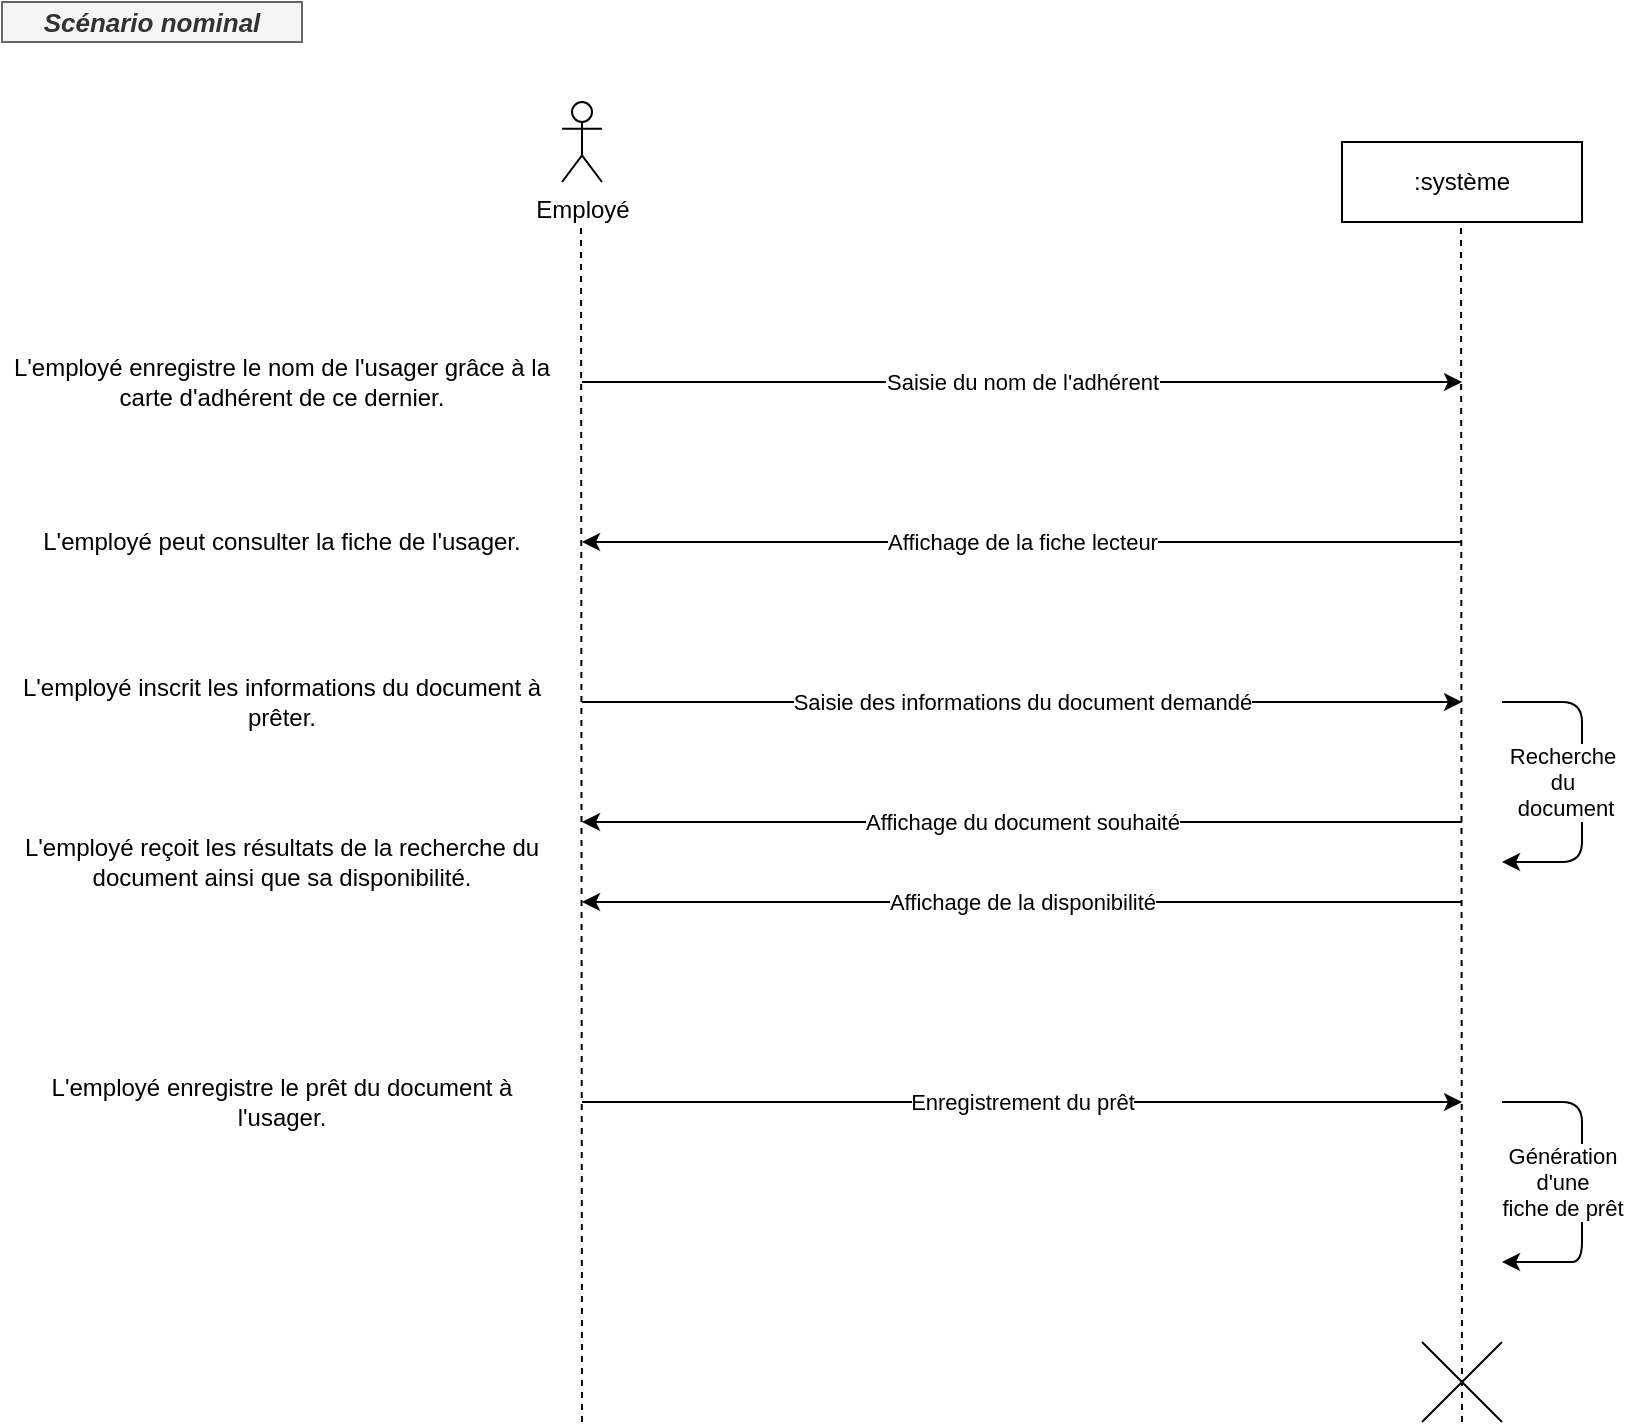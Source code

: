 <mxfile version="13.10.1" type="device"><diagram id="Wk06BDAUzBVxQ_adl68a" name="Page-1"><mxGraphModel dx="1038" dy="580" grid="1" gridSize="10" guides="1" tooltips="1" connect="1" arrows="1" fold="1" page="1" pageScale="1" pageWidth="827" pageHeight="1169" math="0" shadow="0"><root><mxCell id="0"/><mxCell id="1" parent="0"/><mxCell id="nOhBSN6hUoY-a-BvzO6--2" value=":système" style="rounded=0;whiteSpace=wrap;html=1;" parent="1" vertex="1"><mxGeometry x="680" y="80" width="120" height="40" as="geometry"/></mxCell><mxCell id="nOhBSN6hUoY-a-BvzO6--4" value="Employé" style="shape=umlActor;verticalLabelPosition=bottom;verticalAlign=top;html=1;outlineConnect=0;" parent="1" vertex="1"><mxGeometry x="290" y="60" width="20" height="40" as="geometry"/></mxCell><mxCell id="nOhBSN6hUoY-a-BvzO6--7" value="" style="endArrow=none;dashed=1;html=1;" parent="1" edge="1"><mxGeometry width="50" height="50" relative="1" as="geometry"><mxPoint x="300" y="720" as="sourcePoint"/><mxPoint x="299.5" y="120" as="targetPoint"/></mxGeometry></mxCell><mxCell id="nOhBSN6hUoY-a-BvzO6--8" value="" style="endArrow=none;dashed=1;html=1;" parent="1" edge="1"><mxGeometry width="50" height="50" relative="1" as="geometry"><mxPoint x="740" y="720" as="sourcePoint"/><mxPoint x="739.5" y="120" as="targetPoint"/></mxGeometry></mxCell><mxCell id="nOhBSN6hUoY-a-BvzO6--9" value="" style="endArrow=classic;html=1;" parent="1" edge="1"><mxGeometry width="50" height="50" relative="1" as="geometry"><mxPoint x="300" y="200" as="sourcePoint"/><mxPoint x="740" y="200" as="targetPoint"/></mxGeometry></mxCell><mxCell id="WsLy0k3Nx4II7vnIv8iJ-2" value="Saisie du nom de l'adhérent" style="edgeLabel;html=1;align=center;verticalAlign=middle;resizable=0;points=[];" vertex="1" connectable="0" parent="nOhBSN6hUoY-a-BvzO6--9"><mxGeometry x="-0.078" y="2" relative="1" as="geometry"><mxPoint x="17" y="2" as="offset"/></mxGeometry></mxCell><mxCell id="nOhBSN6hUoY-a-BvzO6--11" value="Scénario nominal" style="text;html=1;strokeColor=#666666;fillColor=#f5f5f5;align=center;verticalAlign=middle;whiteSpace=wrap;rounded=0;strokeWidth=1;fontColor=#333333;glass=0;shadow=0;fontStyle=3;fontSize=13;" parent="1" vertex="1"><mxGeometry x="10" y="10" width="150" height="20" as="geometry"/></mxCell><mxCell id="WsLy0k3Nx4II7vnIv8iJ-5" value="L'employé enregistre le nom de l'usager grâce à la carte d'adhérent de ce dernier." style="text;html=1;strokeColor=none;fillColor=none;align=center;verticalAlign=middle;whiteSpace=wrap;rounded=0;" vertex="1" parent="1"><mxGeometry x="10" y="190" width="280" height="20" as="geometry"/></mxCell><mxCell id="WsLy0k3Nx4II7vnIv8iJ-6" value="" style="endArrow=classic;html=1;" edge="1" parent="1"><mxGeometry width="50" height="50" relative="1" as="geometry"><mxPoint x="740" y="280" as="sourcePoint"/><mxPoint x="300" y="280" as="targetPoint"/></mxGeometry></mxCell><mxCell id="WsLy0k3Nx4II7vnIv8iJ-7" value="Affichage de la fiche lecteur" style="edgeLabel;html=1;align=center;verticalAlign=middle;resizable=0;points=[];" vertex="1" connectable="0" parent="WsLy0k3Nx4II7vnIv8iJ-6"><mxGeometry x="-0.078" y="2" relative="1" as="geometry"><mxPoint x="-17" y="-2" as="offset"/></mxGeometry></mxCell><mxCell id="WsLy0k3Nx4II7vnIv8iJ-8" value="L'employé peut consulter la fiche de l'usager." style="text;html=1;strokeColor=none;fillColor=none;align=center;verticalAlign=middle;whiteSpace=wrap;rounded=0;" vertex="1" parent="1"><mxGeometry x="10" y="270" width="280" height="20" as="geometry"/></mxCell><mxCell id="WsLy0k3Nx4II7vnIv8iJ-9" value="" style="endArrow=classic;html=1;" edge="1" parent="1"><mxGeometry width="50" height="50" relative="1" as="geometry"><mxPoint x="300" y="360" as="sourcePoint"/><mxPoint x="740" y="360" as="targetPoint"/></mxGeometry></mxCell><mxCell id="WsLy0k3Nx4II7vnIv8iJ-10" value="Saisie des informations du document demandé" style="edgeLabel;html=1;align=center;verticalAlign=middle;resizable=0;points=[];" vertex="1" connectable="0" parent="WsLy0k3Nx4II7vnIv8iJ-9"><mxGeometry x="-0.078" y="2" relative="1" as="geometry"><mxPoint x="17" y="2" as="offset"/></mxGeometry></mxCell><mxCell id="WsLy0k3Nx4II7vnIv8iJ-11" value="L'employé inscrit les informations du document à prêter." style="text;html=1;strokeColor=none;fillColor=none;align=center;verticalAlign=middle;whiteSpace=wrap;rounded=0;" vertex="1" parent="1"><mxGeometry x="10" y="350" width="280" height="20" as="geometry"/></mxCell><mxCell id="WsLy0k3Nx4II7vnIv8iJ-12" value="" style="endArrow=classic;html=1;" edge="1" parent="1"><mxGeometry width="50" height="50" relative="1" as="geometry"><mxPoint x="740" y="420" as="sourcePoint"/><mxPoint x="300" y="420" as="targetPoint"/><Array as="points"/></mxGeometry></mxCell><mxCell id="WsLy0k3Nx4II7vnIv8iJ-13" value="Affichage du document souhaité" style="edgeLabel;html=1;align=center;verticalAlign=middle;resizable=0;points=[];" vertex="1" connectable="0" parent="WsLy0k3Nx4II7vnIv8iJ-12"><mxGeometry x="-0.078" y="2" relative="1" as="geometry"><mxPoint x="-17" y="-2" as="offset"/></mxGeometry></mxCell><mxCell id="WsLy0k3Nx4II7vnIv8iJ-14" value="" style="endArrow=classic;html=1;" edge="1" parent="1"><mxGeometry width="50" height="50" relative="1" as="geometry"><mxPoint x="760" y="360" as="sourcePoint"/><mxPoint x="760" y="440" as="targetPoint"/><Array as="points"><mxPoint x="800" y="360"/><mxPoint x="800" y="440"/></Array></mxGeometry></mxCell><mxCell id="WsLy0k3Nx4II7vnIv8iJ-15" value="Recherche&lt;br&gt;du&lt;br&gt;&amp;nbsp;document" style="edgeLabel;html=1;align=center;verticalAlign=middle;resizable=0;points=[];labelBackgroundColor=#ffffff;" vertex="1" connectable="0" parent="WsLy0k3Nx4II7vnIv8iJ-14"><mxGeometry x="-0.078" y="2" relative="1" as="geometry"><mxPoint x="-12" y="6" as="offset"/></mxGeometry></mxCell><mxCell id="WsLy0k3Nx4II7vnIv8iJ-16" value="" style="endArrow=classic;html=1;" edge="1" parent="1"><mxGeometry width="50" height="50" relative="1" as="geometry"><mxPoint x="740" y="460" as="sourcePoint"/><mxPoint x="300" y="460" as="targetPoint"/><Array as="points"/></mxGeometry></mxCell><mxCell id="WsLy0k3Nx4II7vnIv8iJ-17" value="Affichage de la disponibilité" style="edgeLabel;html=1;align=center;verticalAlign=middle;resizable=0;points=[];" vertex="1" connectable="0" parent="WsLy0k3Nx4II7vnIv8iJ-16"><mxGeometry x="-0.078" y="2" relative="1" as="geometry"><mxPoint x="-17" y="-2" as="offset"/></mxGeometry></mxCell><mxCell id="WsLy0k3Nx4II7vnIv8iJ-19" value="L'employé reçoit les résultats de la recherche du document ainsi que sa disponibilité." style="text;html=1;strokeColor=none;fillColor=none;align=center;verticalAlign=middle;whiteSpace=wrap;rounded=0;" vertex="1" parent="1"><mxGeometry x="10" y="420" width="280" height="40" as="geometry"/></mxCell><mxCell id="WsLy0k3Nx4II7vnIv8iJ-20" value="" style="endArrow=classic;html=1;" edge="1" parent="1"><mxGeometry width="50" height="50" relative="1" as="geometry"><mxPoint x="760" y="560" as="sourcePoint"/><mxPoint x="760" y="640" as="targetPoint"/><Array as="points"><mxPoint x="800" y="560"/><mxPoint x="800" y="640"/><mxPoint x="790" y="640"/></Array></mxGeometry></mxCell><mxCell id="WsLy0k3Nx4II7vnIv8iJ-21" value="Génération&lt;br&gt;d'une &lt;br&gt;fiche de prêt" style="edgeLabel;html=1;align=center;verticalAlign=middle;resizable=0;points=[];labelBackgroundColor=#ffffff;" vertex="1" connectable="0" parent="WsLy0k3Nx4II7vnIv8iJ-20"><mxGeometry x="-0.078" y="2" relative="1" as="geometry"><mxPoint x="-12" y="6" as="offset"/></mxGeometry></mxCell><mxCell id="WsLy0k3Nx4II7vnIv8iJ-22" value="" style="endArrow=none;html=1;" edge="1" parent="1"><mxGeometry width="50" height="50" relative="1" as="geometry"><mxPoint x="720" y="720" as="sourcePoint"/><mxPoint x="760" y="680" as="targetPoint"/></mxGeometry></mxCell><mxCell id="WsLy0k3Nx4II7vnIv8iJ-23" value="" style="endArrow=none;html=1;" edge="1" parent="1"><mxGeometry width="50" height="50" relative="1" as="geometry"><mxPoint x="760" y="720" as="sourcePoint"/><mxPoint x="720" y="680" as="targetPoint"/></mxGeometry></mxCell><mxCell id="WsLy0k3Nx4II7vnIv8iJ-24" value="" style="endArrow=classic;html=1;" edge="1" parent="1"><mxGeometry width="50" height="50" relative="1" as="geometry"><mxPoint x="300" y="560" as="sourcePoint"/><mxPoint x="740" y="560" as="targetPoint"/></mxGeometry></mxCell><mxCell id="WsLy0k3Nx4II7vnIv8iJ-25" value="Enregistrement du prêt" style="edgeLabel;html=1;align=center;verticalAlign=middle;resizable=0;points=[];" vertex="1" connectable="0" parent="WsLy0k3Nx4II7vnIv8iJ-24"><mxGeometry x="-0.078" y="2" relative="1" as="geometry"><mxPoint x="17" y="2" as="offset"/></mxGeometry></mxCell><mxCell id="WsLy0k3Nx4II7vnIv8iJ-26" value="L'employé enregistre le prêt du document à l'usager." style="text;html=1;strokeColor=none;fillColor=none;align=center;verticalAlign=middle;whiteSpace=wrap;rounded=0;" vertex="1" parent="1"><mxGeometry x="10" y="550" width="280" height="20" as="geometry"/></mxCell></root></mxGraphModel></diagram></mxfile>
